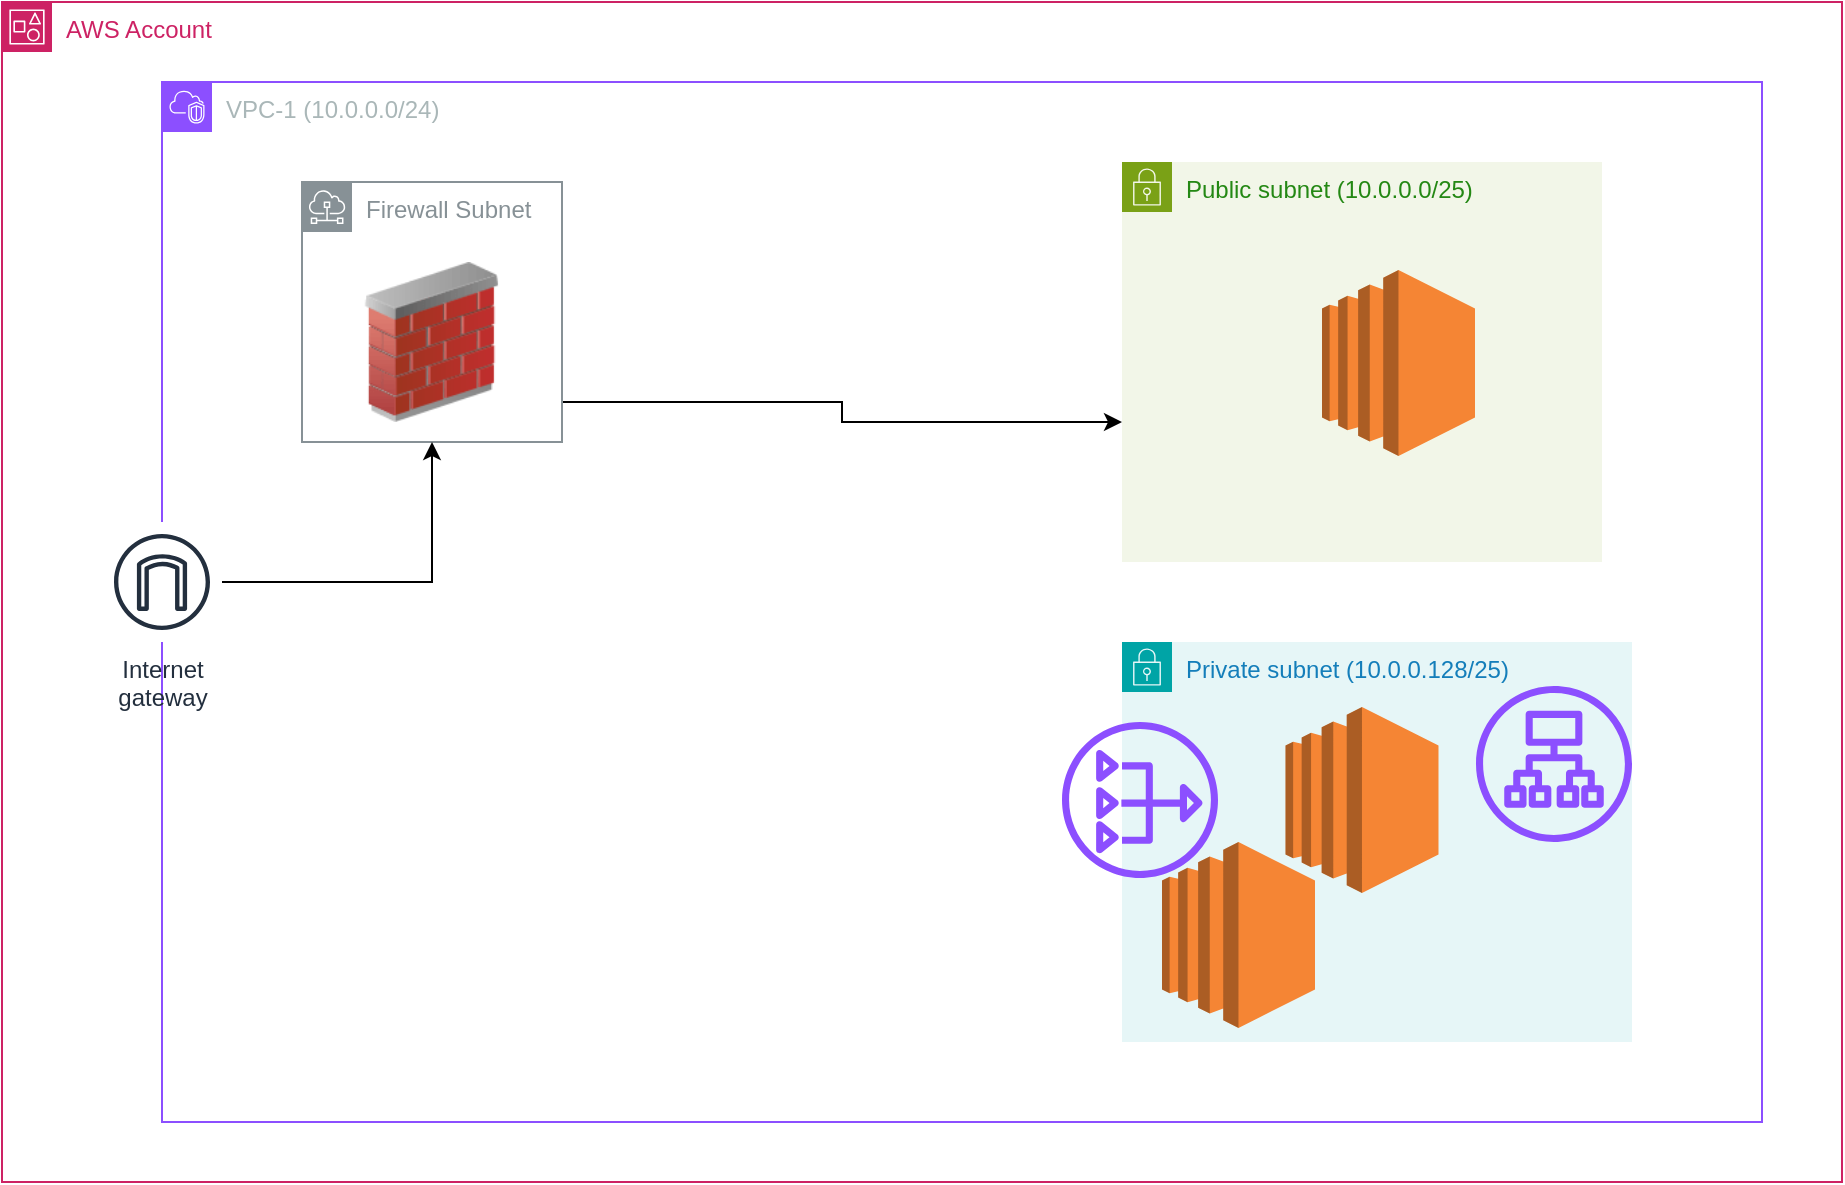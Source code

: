 <mxfile version="24.5.5" type="device">
  <diagram name="Page-1" id="YZWuV75bgp1Hb_tNFxNd">
    <mxGraphModel dx="1114" dy="550" grid="1" gridSize="10" guides="1" tooltips="1" connect="1" arrows="1" fold="1" page="1" pageScale="1" pageWidth="1100" pageHeight="850" math="0" shadow="0">
      <root>
        <mxCell id="0" />
        <mxCell id="1" parent="0" />
        <mxCell id="NtT6TyNmMvvjKWW6YuIJ-1" value="AWS Account" style="points=[[0,0],[0.25,0],[0.5,0],[0.75,0],[1,0],[1,0.25],[1,0.5],[1,0.75],[1,1],[0.75,1],[0.5,1],[0.25,1],[0,1],[0,0.75],[0,0.5],[0,0.25]];outlineConnect=0;gradientColor=none;html=1;whiteSpace=wrap;fontSize=12;fontStyle=0;container=1;pointerEvents=0;collapsible=0;recursiveResize=0;shape=mxgraph.aws4.group;grIcon=mxgraph.aws4.group_account;strokeColor=#CD2264;fillColor=none;verticalAlign=top;align=left;spacingLeft=30;fontColor=#CD2264;dashed=0;" vertex="1" parent="1">
          <mxGeometry x="120" y="40" width="920" height="590" as="geometry" />
        </mxCell>
        <mxCell id="NtT6TyNmMvvjKWW6YuIJ-2" value="VPC-1 (10.0.0.0/24)" style="points=[[0,0],[0.25,0],[0.5,0],[0.75,0],[1,0],[1,0.25],[1,0.5],[1,0.75],[1,1],[0.75,1],[0.5,1],[0.25,1],[0,1],[0,0.75],[0,0.5],[0,0.25]];outlineConnect=0;gradientColor=none;html=1;whiteSpace=wrap;fontSize=12;fontStyle=0;container=1;pointerEvents=0;collapsible=0;recursiveResize=0;shape=mxgraph.aws4.group;grIcon=mxgraph.aws4.group_vpc2;strokeColor=#8C4FFF;fillColor=none;verticalAlign=top;align=left;spacingLeft=30;fontColor=#AAB7B8;dashed=0;" vertex="1" parent="NtT6TyNmMvvjKWW6YuIJ-1">
          <mxGeometry x="80" y="40" width="800" height="520" as="geometry" />
        </mxCell>
        <mxCell id="NtT6TyNmMvvjKWW6YuIJ-3" value="Public subnet (10.0.0.0/25)" style="points=[[0,0],[0.25,0],[0.5,0],[0.75,0],[1,0],[1,0.25],[1,0.5],[1,0.75],[1,1],[0.75,1],[0.5,1],[0.25,1],[0,1],[0,0.75],[0,0.5],[0,0.25]];outlineConnect=0;gradientColor=none;html=1;whiteSpace=wrap;fontSize=12;fontStyle=0;container=1;pointerEvents=0;collapsible=0;recursiveResize=0;shape=mxgraph.aws4.group;grIcon=mxgraph.aws4.group_security_group;grStroke=0;strokeColor=#7AA116;fillColor=#F2F6E8;verticalAlign=top;align=left;spacingLeft=30;fontColor=#248814;dashed=0;" vertex="1" parent="NtT6TyNmMvvjKWW6YuIJ-2">
          <mxGeometry x="480" y="40" width="240" height="200" as="geometry" />
        </mxCell>
        <mxCell id="NtT6TyNmMvvjKWW6YuIJ-5" value="" style="outlineConnect=0;dashed=0;verticalLabelPosition=bottom;verticalAlign=top;align=center;html=1;shape=mxgraph.aws3.ec2;fillColor=#F58534;gradientColor=none;" vertex="1" parent="NtT6TyNmMvvjKWW6YuIJ-3">
          <mxGeometry x="100" y="54" width="76.5" height="93" as="geometry" />
        </mxCell>
        <mxCell id="NtT6TyNmMvvjKWW6YuIJ-4" value="Private subnet (10.0.0.128/25)" style="points=[[0,0],[0.25,0],[0.5,0],[0.75,0],[1,0],[1,0.25],[1,0.5],[1,0.75],[1,1],[0.75,1],[0.5,1],[0.25,1],[0,1],[0,0.75],[0,0.5],[0,0.25]];outlineConnect=0;gradientColor=none;html=1;whiteSpace=wrap;fontSize=12;fontStyle=0;container=1;pointerEvents=0;collapsible=0;recursiveResize=0;shape=mxgraph.aws4.group;grIcon=mxgraph.aws4.group_security_group;grStroke=0;strokeColor=#00A4A6;fillColor=#E6F6F7;verticalAlign=top;align=left;spacingLeft=30;fontColor=#147EBA;dashed=0;" vertex="1" parent="NtT6TyNmMvvjKWW6YuIJ-2">
          <mxGeometry x="480" y="280" width="255" height="200" as="geometry" />
        </mxCell>
        <mxCell id="NtT6TyNmMvvjKWW6YuIJ-6" value="" style="outlineConnect=0;dashed=0;verticalLabelPosition=bottom;verticalAlign=top;align=center;html=1;shape=mxgraph.aws3.ec2;fillColor=#F58534;gradientColor=none;" vertex="1" parent="NtT6TyNmMvvjKWW6YuIJ-4">
          <mxGeometry x="81.75" y="32.5" width="76.5" height="93" as="geometry" />
        </mxCell>
        <mxCell id="NtT6TyNmMvvjKWW6YuIJ-26" value="" style="outlineConnect=0;dashed=0;verticalLabelPosition=bottom;verticalAlign=top;align=center;html=1;shape=mxgraph.aws3.ec2;fillColor=#F58534;gradientColor=none;" vertex="1" parent="NtT6TyNmMvvjKWW6YuIJ-4">
          <mxGeometry x="20" y="100" width="76.5" height="93" as="geometry" />
        </mxCell>
        <mxCell id="NtT6TyNmMvvjKWW6YuIJ-27" value="" style="sketch=0;outlineConnect=0;fontColor=#232F3E;gradientColor=none;fillColor=#8C4FFF;strokeColor=none;dashed=0;verticalLabelPosition=bottom;verticalAlign=top;align=center;html=1;fontSize=12;fontStyle=0;aspect=fixed;pointerEvents=1;shape=mxgraph.aws4.application_load_balancer;" vertex="1" parent="NtT6TyNmMvvjKWW6YuIJ-4">
          <mxGeometry x="177" y="22" width="78" height="78" as="geometry" />
        </mxCell>
        <mxCell id="NtT6TyNmMvvjKWW6YuIJ-21" value="" style="sketch=0;outlineConnect=0;fontColor=#232F3E;gradientColor=none;fillColor=#8C4FFF;strokeColor=none;dashed=0;verticalLabelPosition=bottom;verticalAlign=top;align=center;html=1;fontSize=12;fontStyle=0;aspect=fixed;pointerEvents=1;shape=mxgraph.aws4.nat_gateway;" vertex="1" parent="NtT6TyNmMvvjKWW6YuIJ-2">
          <mxGeometry x="450" y="320" width="78" height="78" as="geometry" />
        </mxCell>
        <mxCell id="NtT6TyNmMvvjKWW6YuIJ-25" style="edgeStyle=orthogonalEdgeStyle;rounded=0;orthogonalLoop=1;jettySize=auto;html=1;" edge="1" parent="NtT6TyNmMvvjKWW6YuIJ-2" source="NtT6TyNmMvvjKWW6YuIJ-22" target="NtT6TyNmMvvjKWW6YuIJ-3">
          <mxGeometry relative="1" as="geometry">
            <Array as="points">
              <mxPoint x="340" y="160" />
              <mxPoint x="340" y="170" />
            </Array>
          </mxGeometry>
        </mxCell>
        <mxCell id="NtT6TyNmMvvjKWW6YuIJ-22" value="Firewall Subnet" style="sketch=0;outlineConnect=0;gradientColor=none;html=1;whiteSpace=wrap;fontSize=12;fontStyle=0;shape=mxgraph.aws4.group;grIcon=mxgraph.aws4.group_subnet;strokeColor=#879196;fillColor=none;verticalAlign=top;align=left;spacingLeft=30;fontColor=#879196;dashed=0;" vertex="1" parent="NtT6TyNmMvvjKWW6YuIJ-2">
          <mxGeometry x="70" y="50" width="130" height="130" as="geometry" />
        </mxCell>
        <mxCell id="NtT6TyNmMvvjKWW6YuIJ-23" value="" style="image;html=1;image=img/lib/clip_art/networking/Firewall_02_128x128.png" vertex="1" parent="NtT6TyNmMvvjKWW6YuIJ-2">
          <mxGeometry x="95" y="90" width="80" height="80" as="geometry" />
        </mxCell>
        <mxCell id="NtT6TyNmMvvjKWW6YuIJ-24" style="edgeStyle=orthogonalEdgeStyle;rounded=0;orthogonalLoop=1;jettySize=auto;html=1;" edge="1" parent="NtT6TyNmMvvjKWW6YuIJ-1" source="NtT6TyNmMvvjKWW6YuIJ-20" target="NtT6TyNmMvvjKWW6YuIJ-22">
          <mxGeometry relative="1" as="geometry" />
        </mxCell>
        <mxCell id="NtT6TyNmMvvjKWW6YuIJ-20" value="Internet&#xa;gateway" style="sketch=0;outlineConnect=0;fontColor=#232F3E;gradientColor=none;strokeColor=#232F3E;fillColor=#ffffff;dashed=0;verticalLabelPosition=bottom;verticalAlign=top;align=center;html=1;fontSize=12;fontStyle=0;aspect=fixed;shape=mxgraph.aws4.resourceIcon;resIcon=mxgraph.aws4.internet_gateway;" vertex="1" parent="NtT6TyNmMvvjKWW6YuIJ-1">
          <mxGeometry x="50" y="260" width="60" height="60" as="geometry" />
        </mxCell>
      </root>
    </mxGraphModel>
  </diagram>
</mxfile>
